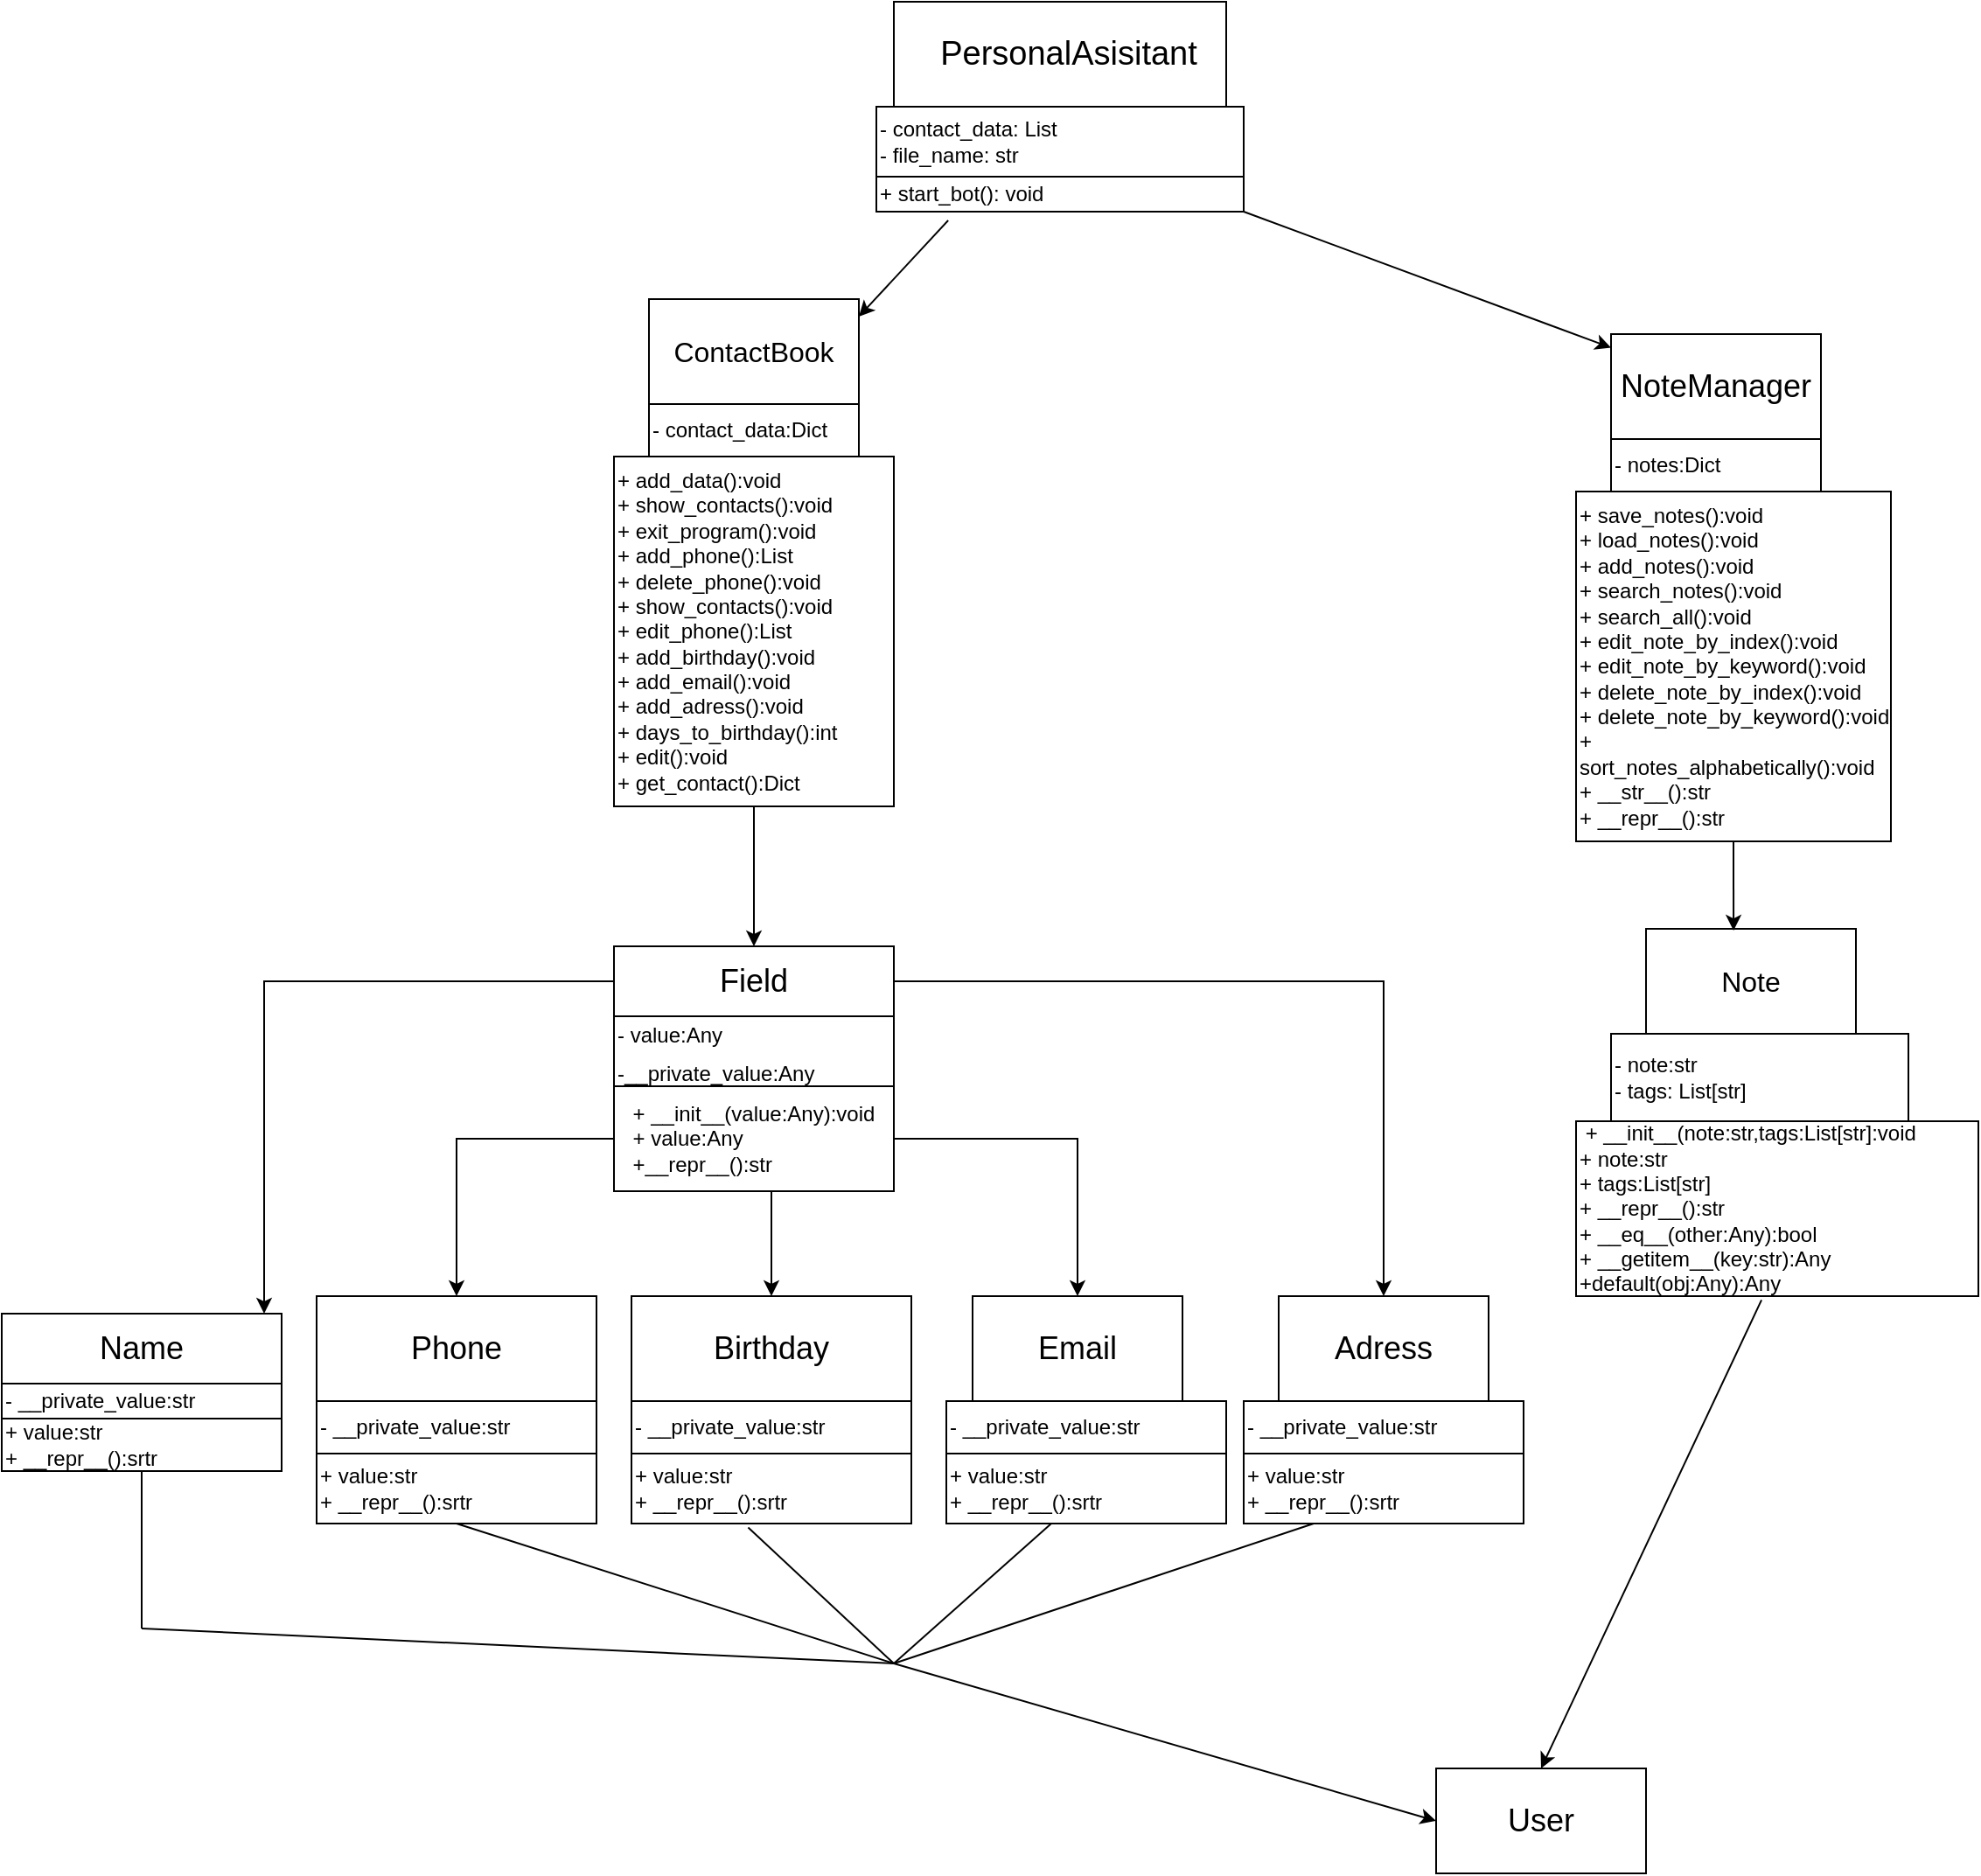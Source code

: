 <mxfile version="21.3.8" type="github">
  <diagram name="Страница 1" id="6MV9MfEtMQMvmxMyOlny">
    <mxGraphModel dx="1927" dy="1774" grid="1" gridSize="10" guides="1" tooltips="1" connect="1" arrows="1" fold="1" page="1" pageScale="1" pageWidth="827" pageHeight="1169" math="0" shadow="0">
      <root>
        <mxCell id="0" />
        <mxCell id="1" parent="0" />
        <mxCell id="wIJmOIsqntbltfu9w5JT-4" value="" style="rounded=0;whiteSpace=wrap;html=1;" vertex="1" parent="1">
          <mxGeometry x="240" y="-290" width="190" height="60" as="geometry" />
        </mxCell>
        <mxCell id="wIJmOIsqntbltfu9w5JT-5" value="PersonalAsisitant" style="text;strokeColor=none;align=center;fillColor=none;html=1;verticalAlign=middle;whiteSpace=wrap;rounded=0;fontSize=19;" vertex="1" parent="1">
          <mxGeometry x="290" y="-270" width="100" height="20" as="geometry" />
        </mxCell>
        <mxCell id="wIJmOIsqntbltfu9w5JT-13" value="+ start_bot(): void" style="rounded=0;whiteSpace=wrap;html=1;align=left;" vertex="1" parent="1">
          <mxGeometry x="230" y="-190" width="210" height="20" as="geometry" />
        </mxCell>
        <mxCell id="wIJmOIsqntbltfu9w5JT-22" value="" style="endArrow=classic;html=1;rounded=0;exitX=1;exitY=1;exitDx=0;exitDy=0;" edge="1" parent="1" source="wIJmOIsqntbltfu9w5JT-61">
          <mxGeometry width="50" height="50" relative="1" as="geometry">
            <mxPoint x="370" y="-120" as="sourcePoint" />
            <mxPoint x="710" y="-90" as="targetPoint" />
            <Array as="points">
              <mxPoint x="700" y="-100" />
            </Array>
          </mxGeometry>
        </mxCell>
        <mxCell id="wIJmOIsqntbltfu9w5JT-23" value="" style="endArrow=classic;html=1;rounded=0;" edge="1" parent="1">
          <mxGeometry width="50" height="50" relative="1" as="geometry">
            <mxPoint x="271.071" y="-165" as="sourcePoint" />
            <mxPoint x="220" y="-110" as="targetPoint" />
          </mxGeometry>
        </mxCell>
        <mxCell id="wIJmOIsqntbltfu9w5JT-24" value="&lt;font style=&quot;font-size: 16px;&quot;&gt;ContactBook&lt;/font&gt;" style="rounded=0;whiteSpace=wrap;html=1;" vertex="1" parent="1">
          <mxGeometry x="100" y="-120" width="120" height="60" as="geometry" />
        </mxCell>
        <mxCell id="wIJmOIsqntbltfu9w5JT-25" value="- contact_data: List&lt;br&gt;&lt;div style=&quot;&quot;&gt;&lt;span style=&quot;background-color: initial;&quot;&gt;- file_name: str&lt;/span&gt;&lt;/div&gt;" style="rounded=0;whiteSpace=wrap;html=1;align=left;" vertex="1" parent="1">
          <mxGeometry x="230" y="-230" width="210" height="40" as="geometry" />
        </mxCell>
        <mxCell id="wIJmOIsqntbltfu9w5JT-26" value="&lt;font style=&quot;font-size: 16px;&quot;&gt;Note&lt;/font&gt;" style="rounded=0;whiteSpace=wrap;html=1;" vertex="1" parent="1">
          <mxGeometry x="670" y="240" width="120" height="60" as="geometry" />
        </mxCell>
        <mxCell id="wIJmOIsqntbltfu9w5JT-27" value="- note:str&lt;br&gt;- tags: List[str]" style="rounded=0;whiteSpace=wrap;html=1;align=left;" vertex="1" parent="1">
          <mxGeometry x="650" y="300" width="170" height="50" as="geometry" />
        </mxCell>
        <mxCell id="wIJmOIsqntbltfu9w5JT-28" value="&amp;nbsp;+ __init__(note:str,tags:List[str]:void&lt;br&gt;+ note:str&lt;br&gt;+ tags:List[str]&lt;br&gt;+ __repr__():str&lt;br&gt;+ __eq__(other:Any):bool&lt;br&gt;+ __getitem__(key:str):Any&lt;br&gt;+default(obj:Any):Any" style="rounded=0;whiteSpace=wrap;html=1;align=left;" vertex="1" parent="1">
          <mxGeometry x="630" y="350" width="230" height="100" as="geometry" />
        </mxCell>
        <mxCell id="wIJmOIsqntbltfu9w5JT-29" value="- contact_data:Dict" style="rounded=0;whiteSpace=wrap;html=1;align=left;" vertex="1" parent="1">
          <mxGeometry x="100" y="-60" width="120" height="30" as="geometry" />
        </mxCell>
        <mxCell id="wIJmOIsqntbltfu9w5JT-33" value="" style="edgeStyle=orthogonalEdgeStyle;rounded=0;orthogonalLoop=1;jettySize=auto;html=1;" edge="1" parent="1" source="wIJmOIsqntbltfu9w5JT-30" target="wIJmOIsqntbltfu9w5JT-32">
          <mxGeometry relative="1" as="geometry" />
        </mxCell>
        <mxCell id="wIJmOIsqntbltfu9w5JT-30" value="+ add_data():void&lt;br&gt;+ show_contacts():void&lt;br&gt;+ exit_program():void&lt;br&gt;+ add_phone():List&lt;br&gt;+ delete_phone():void&lt;br&gt;+ show_contacts():void&lt;br&gt;+ edit_phone():List&lt;br&gt;+ add_birthday():void&lt;br&gt;+ add_email():void&lt;br&gt;+ add_adress():void&lt;br&gt;+ days_to_birthday():int&lt;br&gt;+ edit():void&lt;br&gt;+ get_contact():Dict" style="rounded=0;whiteSpace=wrap;html=1;align=left;" vertex="1" parent="1">
          <mxGeometry x="80" y="-30" width="160" height="200" as="geometry" />
        </mxCell>
        <mxCell id="wIJmOIsqntbltfu9w5JT-35" value="" style="edgeStyle=orthogonalEdgeStyle;rounded=0;orthogonalLoop=1;jettySize=auto;html=1;" edge="1" parent="1" source="wIJmOIsqntbltfu9w5JT-32" target="wIJmOIsqntbltfu9w5JT-34">
          <mxGeometry relative="1" as="geometry" />
        </mxCell>
        <mxCell id="wIJmOIsqntbltfu9w5JT-48" value="" style="edgeStyle=orthogonalEdgeStyle;rounded=0;orthogonalLoop=1;jettySize=auto;html=1;" edge="1" parent="1" source="wIJmOIsqntbltfu9w5JT-32" target="wIJmOIsqntbltfu9w5JT-47">
          <mxGeometry relative="1" as="geometry" />
        </mxCell>
        <mxCell id="wIJmOIsqntbltfu9w5JT-32" value="Field" style="rounded=0;whiteSpace=wrap;html=1;align=center;fontSize=18;" vertex="1" parent="1">
          <mxGeometry x="80" y="250" width="160" height="40" as="geometry" />
        </mxCell>
        <mxCell id="wIJmOIsqntbltfu9w5JT-38" value="" style="edgeStyle=orthogonalEdgeStyle;rounded=0;orthogonalLoop=1;jettySize=auto;html=1;" edge="1" parent="1" source="wIJmOIsqntbltfu9w5JT-34" target="wIJmOIsqntbltfu9w5JT-37">
          <mxGeometry relative="1" as="geometry">
            <Array as="points">
              <mxPoint x="80" y="270" />
              <mxPoint x="-120" y="270" />
            </Array>
          </mxGeometry>
        </mxCell>
        <mxCell id="wIJmOIsqntbltfu9w5JT-34" value="&lt;font style=&quot;font-size: 12px;&quot;&gt;- value:Any&lt;br&gt;-__private_value:Any&lt;br&gt;&lt;/font&gt;" style="rounded=0;whiteSpace=wrap;html=1;align=left;fontSize=18;" vertex="1" parent="1">
          <mxGeometry x="80" y="290" width="160" height="40" as="geometry" />
        </mxCell>
        <mxCell id="wIJmOIsqntbltfu9w5JT-37" value="&lt;div style=&quot;&quot;&gt;Name&lt;/div&gt;" style="rounded=0;whiteSpace=wrap;html=1;align=center;fontSize=18;" vertex="1" parent="1">
          <mxGeometry x="-270" y="460" width="160" height="40" as="geometry" />
        </mxCell>
        <mxCell id="wIJmOIsqntbltfu9w5JT-42" value="" style="edgeStyle=orthogonalEdgeStyle;rounded=0;orthogonalLoop=1;jettySize=auto;html=1;" edge="1" parent="1" source="wIJmOIsqntbltfu9w5JT-39" target="wIJmOIsqntbltfu9w5JT-41">
          <mxGeometry relative="1" as="geometry" />
        </mxCell>
        <mxCell id="wIJmOIsqntbltfu9w5JT-44" value="" style="edgeStyle=orthogonalEdgeStyle;rounded=0;orthogonalLoop=1;jettySize=auto;html=1;" edge="1" parent="1" source="wIJmOIsqntbltfu9w5JT-39" target="wIJmOIsqntbltfu9w5JT-43">
          <mxGeometry relative="1" as="geometry">
            <Array as="points">
              <mxPoint x="170" y="410" />
              <mxPoint x="170" y="410" />
            </Array>
          </mxGeometry>
        </mxCell>
        <mxCell id="wIJmOIsqntbltfu9w5JT-46" value="" style="edgeStyle=orthogonalEdgeStyle;rounded=0;orthogonalLoop=1;jettySize=auto;html=1;" edge="1" parent="1" source="wIJmOIsqntbltfu9w5JT-39" target="wIJmOIsqntbltfu9w5JT-45">
          <mxGeometry relative="1" as="geometry" />
        </mxCell>
        <mxCell id="wIJmOIsqntbltfu9w5JT-39" value="&lt;div style=&quot;text-align: left;&quot;&gt;&lt;span style=&quot;background-color: initial;&quot;&gt;+ __init__(value:Any):void&lt;/span&gt;&lt;/div&gt;&lt;div style=&quot;text-align: left;&quot;&gt;&lt;span style=&quot;background-color: initial;&quot;&gt;+ value:Any&lt;/span&gt;&lt;/div&gt;&lt;div style=&quot;text-align: left;&quot;&gt;&lt;span style=&quot;background-color: initial;&quot;&gt;+__repr__():str&lt;/span&gt;&lt;/div&gt;" style="rounded=0;whiteSpace=wrap;html=1;" vertex="1" parent="1">
          <mxGeometry x="80" y="330" width="160" height="60" as="geometry" />
        </mxCell>
        <mxCell id="wIJmOIsqntbltfu9w5JT-41" value="&lt;div style=&quot;text-align: left; font-size: 18px;&quot;&gt;Phone&lt;/div&gt;" style="rounded=0;whiteSpace=wrap;html=1;" vertex="1" parent="1">
          <mxGeometry x="-90" y="450" width="160" height="60" as="geometry" />
        </mxCell>
        <mxCell id="wIJmOIsqntbltfu9w5JT-43" value="&lt;div style=&quot;text-align: left; font-size: 18px;&quot;&gt;Birthday&lt;/div&gt;" style="rounded=0;whiteSpace=wrap;html=1;" vertex="1" parent="1">
          <mxGeometry x="90" y="450" width="160" height="60" as="geometry" />
        </mxCell>
        <mxCell id="wIJmOIsqntbltfu9w5JT-45" value="&lt;span style=&quot;font-size: 18px;&quot;&gt;Email&lt;/span&gt;" style="whiteSpace=wrap;html=1;rounded=0;" vertex="1" parent="1">
          <mxGeometry x="285" y="450" width="120" height="60" as="geometry" />
        </mxCell>
        <mxCell id="wIJmOIsqntbltfu9w5JT-47" value="Adress" style="whiteSpace=wrap;html=1;fontSize=18;rounded=0;" vertex="1" parent="1">
          <mxGeometry x="460" y="450" width="120" height="60" as="geometry" />
        </mxCell>
        <mxCell id="wIJmOIsqntbltfu9w5JT-49" value="- __private_value:str" style="rounded=0;whiteSpace=wrap;html=1;align=left;" vertex="1" parent="1">
          <mxGeometry x="-270" y="500" width="160" height="20" as="geometry" />
        </mxCell>
        <mxCell id="wIJmOIsqntbltfu9w5JT-50" value="+ value:str&lt;br&gt;+ __repr__():srtr" style="rounded=0;whiteSpace=wrap;html=1;align=left;" vertex="1" parent="1">
          <mxGeometry x="-270" y="520" width="160" height="30" as="geometry" />
        </mxCell>
        <mxCell id="wIJmOIsqntbltfu9w5JT-51" value="- __private_value:str" style="rounded=0;whiteSpace=wrap;html=1;align=left;" vertex="1" parent="1">
          <mxGeometry x="-90" y="510" width="160" height="30" as="geometry" />
        </mxCell>
        <mxCell id="wIJmOIsqntbltfu9w5JT-52" value="+ value:str&lt;br&gt;+ __repr__():srtr" style="rounded=0;whiteSpace=wrap;html=1;align=left;" vertex="1" parent="1">
          <mxGeometry x="-90" y="540" width="160" height="40" as="geometry" />
        </mxCell>
        <mxCell id="wIJmOIsqntbltfu9w5JT-53" value="- __private_value:str" style="rounded=0;whiteSpace=wrap;html=1;align=left;" vertex="1" parent="1">
          <mxGeometry x="90" y="510" width="160" height="30" as="geometry" />
        </mxCell>
        <mxCell id="wIJmOIsqntbltfu9w5JT-54" value="+ value:str&lt;br&gt;+ __repr__():srtr" style="rounded=0;whiteSpace=wrap;html=1;align=left;" vertex="1" parent="1">
          <mxGeometry x="90" y="540" width="160" height="40" as="geometry" />
        </mxCell>
        <mxCell id="wIJmOIsqntbltfu9w5JT-55" value="- __private_value:str" style="rounded=0;whiteSpace=wrap;html=1;align=left;" vertex="1" parent="1">
          <mxGeometry x="270" y="510" width="160" height="30" as="geometry" />
        </mxCell>
        <mxCell id="wIJmOIsqntbltfu9w5JT-56" value="+ value:str&lt;br&gt;+ __repr__():srtr" style="rounded=0;whiteSpace=wrap;html=1;align=left;" vertex="1" parent="1">
          <mxGeometry x="270" y="540" width="160" height="40" as="geometry" />
        </mxCell>
        <mxCell id="wIJmOIsqntbltfu9w5JT-58" value="- __private_value:str" style="rounded=0;whiteSpace=wrap;html=1;align=left;" vertex="1" parent="1">
          <mxGeometry x="440" y="510" width="160" height="30" as="geometry" />
        </mxCell>
        <mxCell id="wIJmOIsqntbltfu9w5JT-60" value="+ value:str&lt;br&gt;+ __repr__():srtr" style="rounded=0;whiteSpace=wrap;html=1;align=left;" vertex="1" parent="1">
          <mxGeometry x="440" y="540" width="160" height="40" as="geometry" />
        </mxCell>
        <mxCell id="wIJmOIsqntbltfu9w5JT-62" value="" style="endArrow=classic;html=1;rounded=0;exitX=1;exitY=1;exitDx=0;exitDy=0;" edge="1" parent="1" source="wIJmOIsqntbltfu9w5JT-13" target="wIJmOIsqntbltfu9w5JT-61">
          <mxGeometry width="50" height="50" relative="1" as="geometry">
            <mxPoint x="440" y="-170" as="sourcePoint" />
            <mxPoint x="710" y="-90" as="targetPoint" />
            <Array as="points" />
          </mxGeometry>
        </mxCell>
        <mxCell id="wIJmOIsqntbltfu9w5JT-61" value="&lt;font style=&quot;font-size: 18px;&quot;&gt;NoteManager&lt;/font&gt;" style="rounded=0;whiteSpace=wrap;html=1;" vertex="1" parent="1">
          <mxGeometry x="650" y="-100" width="120" height="60" as="geometry" />
        </mxCell>
        <mxCell id="wIJmOIsqntbltfu9w5JT-66" value="" style="edgeStyle=orthogonalEdgeStyle;rounded=0;orthogonalLoop=1;jettySize=auto;html=1;" edge="1" parent="1" source="wIJmOIsqntbltfu9w5JT-63" target="wIJmOIsqntbltfu9w5JT-65">
          <mxGeometry relative="1" as="geometry" />
        </mxCell>
        <mxCell id="wIJmOIsqntbltfu9w5JT-63" value="- notes:Dict" style="rounded=0;whiteSpace=wrap;html=1;align=left;" vertex="1" parent="1">
          <mxGeometry x="650" y="-40" width="120" height="30" as="geometry" />
        </mxCell>
        <mxCell id="wIJmOIsqntbltfu9w5JT-65" value="+ save_notes():void&lt;br&gt;+ load_notes():void&lt;br&gt;+ add_notes():void&lt;br&gt;+ search_notes():void&lt;br&gt;+ search_all():void&lt;br&gt;+ edit_note_by_index():void&lt;br&gt;+ edit_note_by_keyword():void&lt;br&gt;+ delete_note_by_index():void&lt;br&gt;+ delete_note_by_keyword():void&lt;br&gt;+ sort_notes_alphabetically():void&lt;br&gt;+ __str__():str&lt;br&gt;+ __repr__():str" style="whiteSpace=wrap;html=1;align=left;rounded=0;" vertex="1" parent="1">
          <mxGeometry x="630" y="-10" width="180" height="200" as="geometry" />
        </mxCell>
        <mxCell id="wIJmOIsqntbltfu9w5JT-70" value="" style="endArrow=classic;html=1;rounded=0;exitX=0.5;exitY=1;exitDx=0;exitDy=0;entryX=0.417;entryY=0.017;entryDx=0;entryDy=0;entryPerimeter=0;" edge="1" parent="1" source="wIJmOIsqntbltfu9w5JT-65" target="wIJmOIsqntbltfu9w5JT-26">
          <mxGeometry width="50" height="50" relative="1" as="geometry">
            <mxPoint x="800" y="280" as="sourcePoint" />
            <mxPoint x="850" y="230" as="targetPoint" />
          </mxGeometry>
        </mxCell>
        <mxCell id="wIJmOIsqntbltfu9w5JT-71" value="&lt;font style=&quot;font-size: 18px;&quot;&gt;User&lt;/font&gt;" style="rounded=0;whiteSpace=wrap;html=1;" vertex="1" parent="1">
          <mxGeometry x="550" y="720" width="120" height="60" as="geometry" />
        </mxCell>
        <mxCell id="wIJmOIsqntbltfu9w5JT-72" value="" style="endArrow=classic;html=1;rounded=0;exitX=0.461;exitY=1.022;exitDx=0;exitDy=0;exitPerimeter=0;entryX=0.5;entryY=0;entryDx=0;entryDy=0;" edge="1" parent="1" source="wIJmOIsqntbltfu9w5JT-28" target="wIJmOIsqntbltfu9w5JT-71">
          <mxGeometry width="50" height="50" relative="1" as="geometry">
            <mxPoint x="570" y="670" as="sourcePoint" />
            <mxPoint x="620" y="620" as="targetPoint" />
          </mxGeometry>
        </mxCell>
        <mxCell id="wIJmOIsqntbltfu9w5JT-75" value="" style="endArrow=none;html=1;rounded=0;" edge="1" parent="1">
          <mxGeometry width="50" height="50" relative="1" as="geometry">
            <mxPoint x="240" y="660" as="sourcePoint" />
            <mxPoint x="480" y="580" as="targetPoint" />
          </mxGeometry>
        </mxCell>
        <mxCell id="wIJmOIsqntbltfu9w5JT-76" value="" style="endArrow=none;html=1;rounded=0;entryX=0.375;entryY=1;entryDx=0;entryDy=0;entryPerimeter=0;" edge="1" parent="1" target="wIJmOIsqntbltfu9w5JT-56">
          <mxGeometry width="50" height="50" relative="1" as="geometry">
            <mxPoint x="240" y="660" as="sourcePoint" />
            <mxPoint x="350" y="610" as="targetPoint" />
          </mxGeometry>
        </mxCell>
        <mxCell id="wIJmOIsqntbltfu9w5JT-77" value="" style="endArrow=classic;html=1;rounded=0;entryX=0;entryY=0.5;entryDx=0;entryDy=0;" edge="1" parent="1" target="wIJmOIsqntbltfu9w5JT-71">
          <mxGeometry width="50" height="50" relative="1" as="geometry">
            <mxPoint x="240" y="660" as="sourcePoint" />
            <mxPoint x="470" y="550" as="targetPoint" />
          </mxGeometry>
        </mxCell>
        <mxCell id="wIJmOIsqntbltfu9w5JT-78" value="" style="endArrow=none;html=1;rounded=0;exitX=0.417;exitY=1.056;exitDx=0;exitDy=0;exitPerimeter=0;" edge="1" parent="1" source="wIJmOIsqntbltfu9w5JT-54">
          <mxGeometry width="50" height="50" relative="1" as="geometry">
            <mxPoint x="420" y="600" as="sourcePoint" />
            <mxPoint x="240" y="660" as="targetPoint" />
          </mxGeometry>
        </mxCell>
        <mxCell id="wIJmOIsqntbltfu9w5JT-79" value="" style="endArrow=none;html=1;rounded=0;exitX=0.5;exitY=1;exitDx=0;exitDy=0;" edge="1" parent="1" source="wIJmOIsqntbltfu9w5JT-52">
          <mxGeometry width="50" height="50" relative="1" as="geometry">
            <mxPoint x="420" y="600" as="sourcePoint" />
            <mxPoint x="240" y="660" as="targetPoint" />
          </mxGeometry>
        </mxCell>
        <mxCell id="wIJmOIsqntbltfu9w5JT-82" value="" style="endArrow=none;html=1;rounded=0;entryX=0.5;entryY=1;entryDx=0;entryDy=0;" edge="1" parent="1" target="wIJmOIsqntbltfu9w5JT-50">
          <mxGeometry width="50" height="50" relative="1" as="geometry">
            <mxPoint x="-190" y="640" as="sourcePoint" />
            <mxPoint x="-150" y="560" as="targetPoint" />
          </mxGeometry>
        </mxCell>
        <mxCell id="wIJmOIsqntbltfu9w5JT-83" value="" style="endArrow=none;html=1;rounded=0;" edge="1" parent="1">
          <mxGeometry width="50" height="50" relative="1" as="geometry">
            <mxPoint x="-190" y="640" as="sourcePoint" />
            <mxPoint x="240" y="660" as="targetPoint" />
          </mxGeometry>
        </mxCell>
      </root>
    </mxGraphModel>
  </diagram>
</mxfile>
